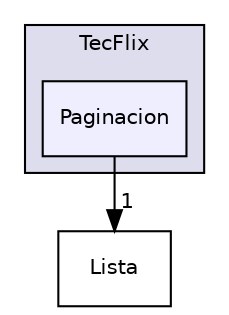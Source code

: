digraph "CLionProjects/TecFlix/Paginacion" {
  compound=true
  node [ fontsize="10", fontname="Helvetica"];
  edge [ labelfontsize="10", labelfontname="Helvetica"];
  subgraph clusterdir_e6271542b5b9171f02bf46086c0dc39c {
    graph [ bgcolor="#ddddee", pencolor="black", label="TecFlix" fontname="Helvetica", fontsize="10", URL="dir_e6271542b5b9171f02bf46086c0dc39c.html"]
  dir_f6b5739164d2d525caafc3dd5c3bb147 [shape=box, label="Paginacion", style="filled", fillcolor="#eeeeff", pencolor="black", URL="dir_f6b5739164d2d525caafc3dd5c3bb147.html"];
  }
  dir_98b6ece2d7099668a6b0cef3cef9df79 [shape=box label="Lista" URL="dir_98b6ece2d7099668a6b0cef3cef9df79.html"];
  dir_f6b5739164d2d525caafc3dd5c3bb147->dir_98b6ece2d7099668a6b0cef3cef9df79 [headlabel="1", labeldistance=1.5 headhref="dir_000007_000006.html"];
}
